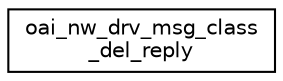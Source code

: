 digraph "Graphical Class Hierarchy"
{
 // LATEX_PDF_SIZE
  edge [fontname="Helvetica",fontsize="10",labelfontname="Helvetica",labelfontsize="10"];
  node [fontname="Helvetica",fontsize="10",shape=record];
  rankdir="LR";
  Node0 [label="oai_nw_drv_msg_class\l_del_reply",height=0.2,width=0.4,color="black", fillcolor="white", style="filled",URL="$structoai__nw__drv__msg__class__del__reply.html",tooltip=" "];
}
